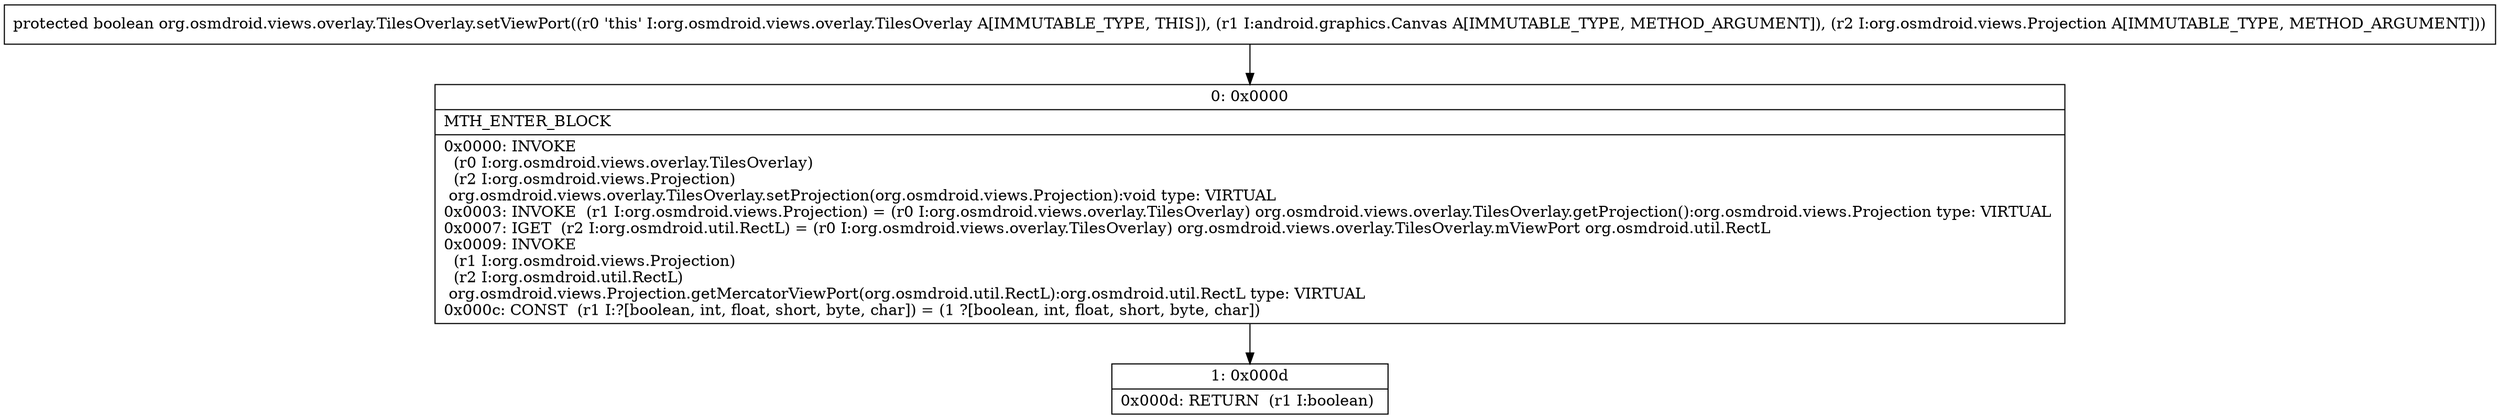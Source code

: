 digraph "CFG fororg.osmdroid.views.overlay.TilesOverlay.setViewPort(Landroid\/graphics\/Canvas;Lorg\/osmdroid\/views\/Projection;)Z" {
Node_0 [shape=record,label="{0\:\ 0x0000|MTH_ENTER_BLOCK\l|0x0000: INVOKE  \l  (r0 I:org.osmdroid.views.overlay.TilesOverlay)\l  (r2 I:org.osmdroid.views.Projection)\l org.osmdroid.views.overlay.TilesOverlay.setProjection(org.osmdroid.views.Projection):void type: VIRTUAL \l0x0003: INVOKE  (r1 I:org.osmdroid.views.Projection) = (r0 I:org.osmdroid.views.overlay.TilesOverlay) org.osmdroid.views.overlay.TilesOverlay.getProjection():org.osmdroid.views.Projection type: VIRTUAL \l0x0007: IGET  (r2 I:org.osmdroid.util.RectL) = (r0 I:org.osmdroid.views.overlay.TilesOverlay) org.osmdroid.views.overlay.TilesOverlay.mViewPort org.osmdroid.util.RectL \l0x0009: INVOKE  \l  (r1 I:org.osmdroid.views.Projection)\l  (r2 I:org.osmdroid.util.RectL)\l org.osmdroid.views.Projection.getMercatorViewPort(org.osmdroid.util.RectL):org.osmdroid.util.RectL type: VIRTUAL \l0x000c: CONST  (r1 I:?[boolean, int, float, short, byte, char]) = (1 ?[boolean, int, float, short, byte, char]) \l}"];
Node_1 [shape=record,label="{1\:\ 0x000d|0x000d: RETURN  (r1 I:boolean) \l}"];
MethodNode[shape=record,label="{protected boolean org.osmdroid.views.overlay.TilesOverlay.setViewPort((r0 'this' I:org.osmdroid.views.overlay.TilesOverlay A[IMMUTABLE_TYPE, THIS]), (r1 I:android.graphics.Canvas A[IMMUTABLE_TYPE, METHOD_ARGUMENT]), (r2 I:org.osmdroid.views.Projection A[IMMUTABLE_TYPE, METHOD_ARGUMENT])) }"];
MethodNode -> Node_0;
Node_0 -> Node_1;
}

